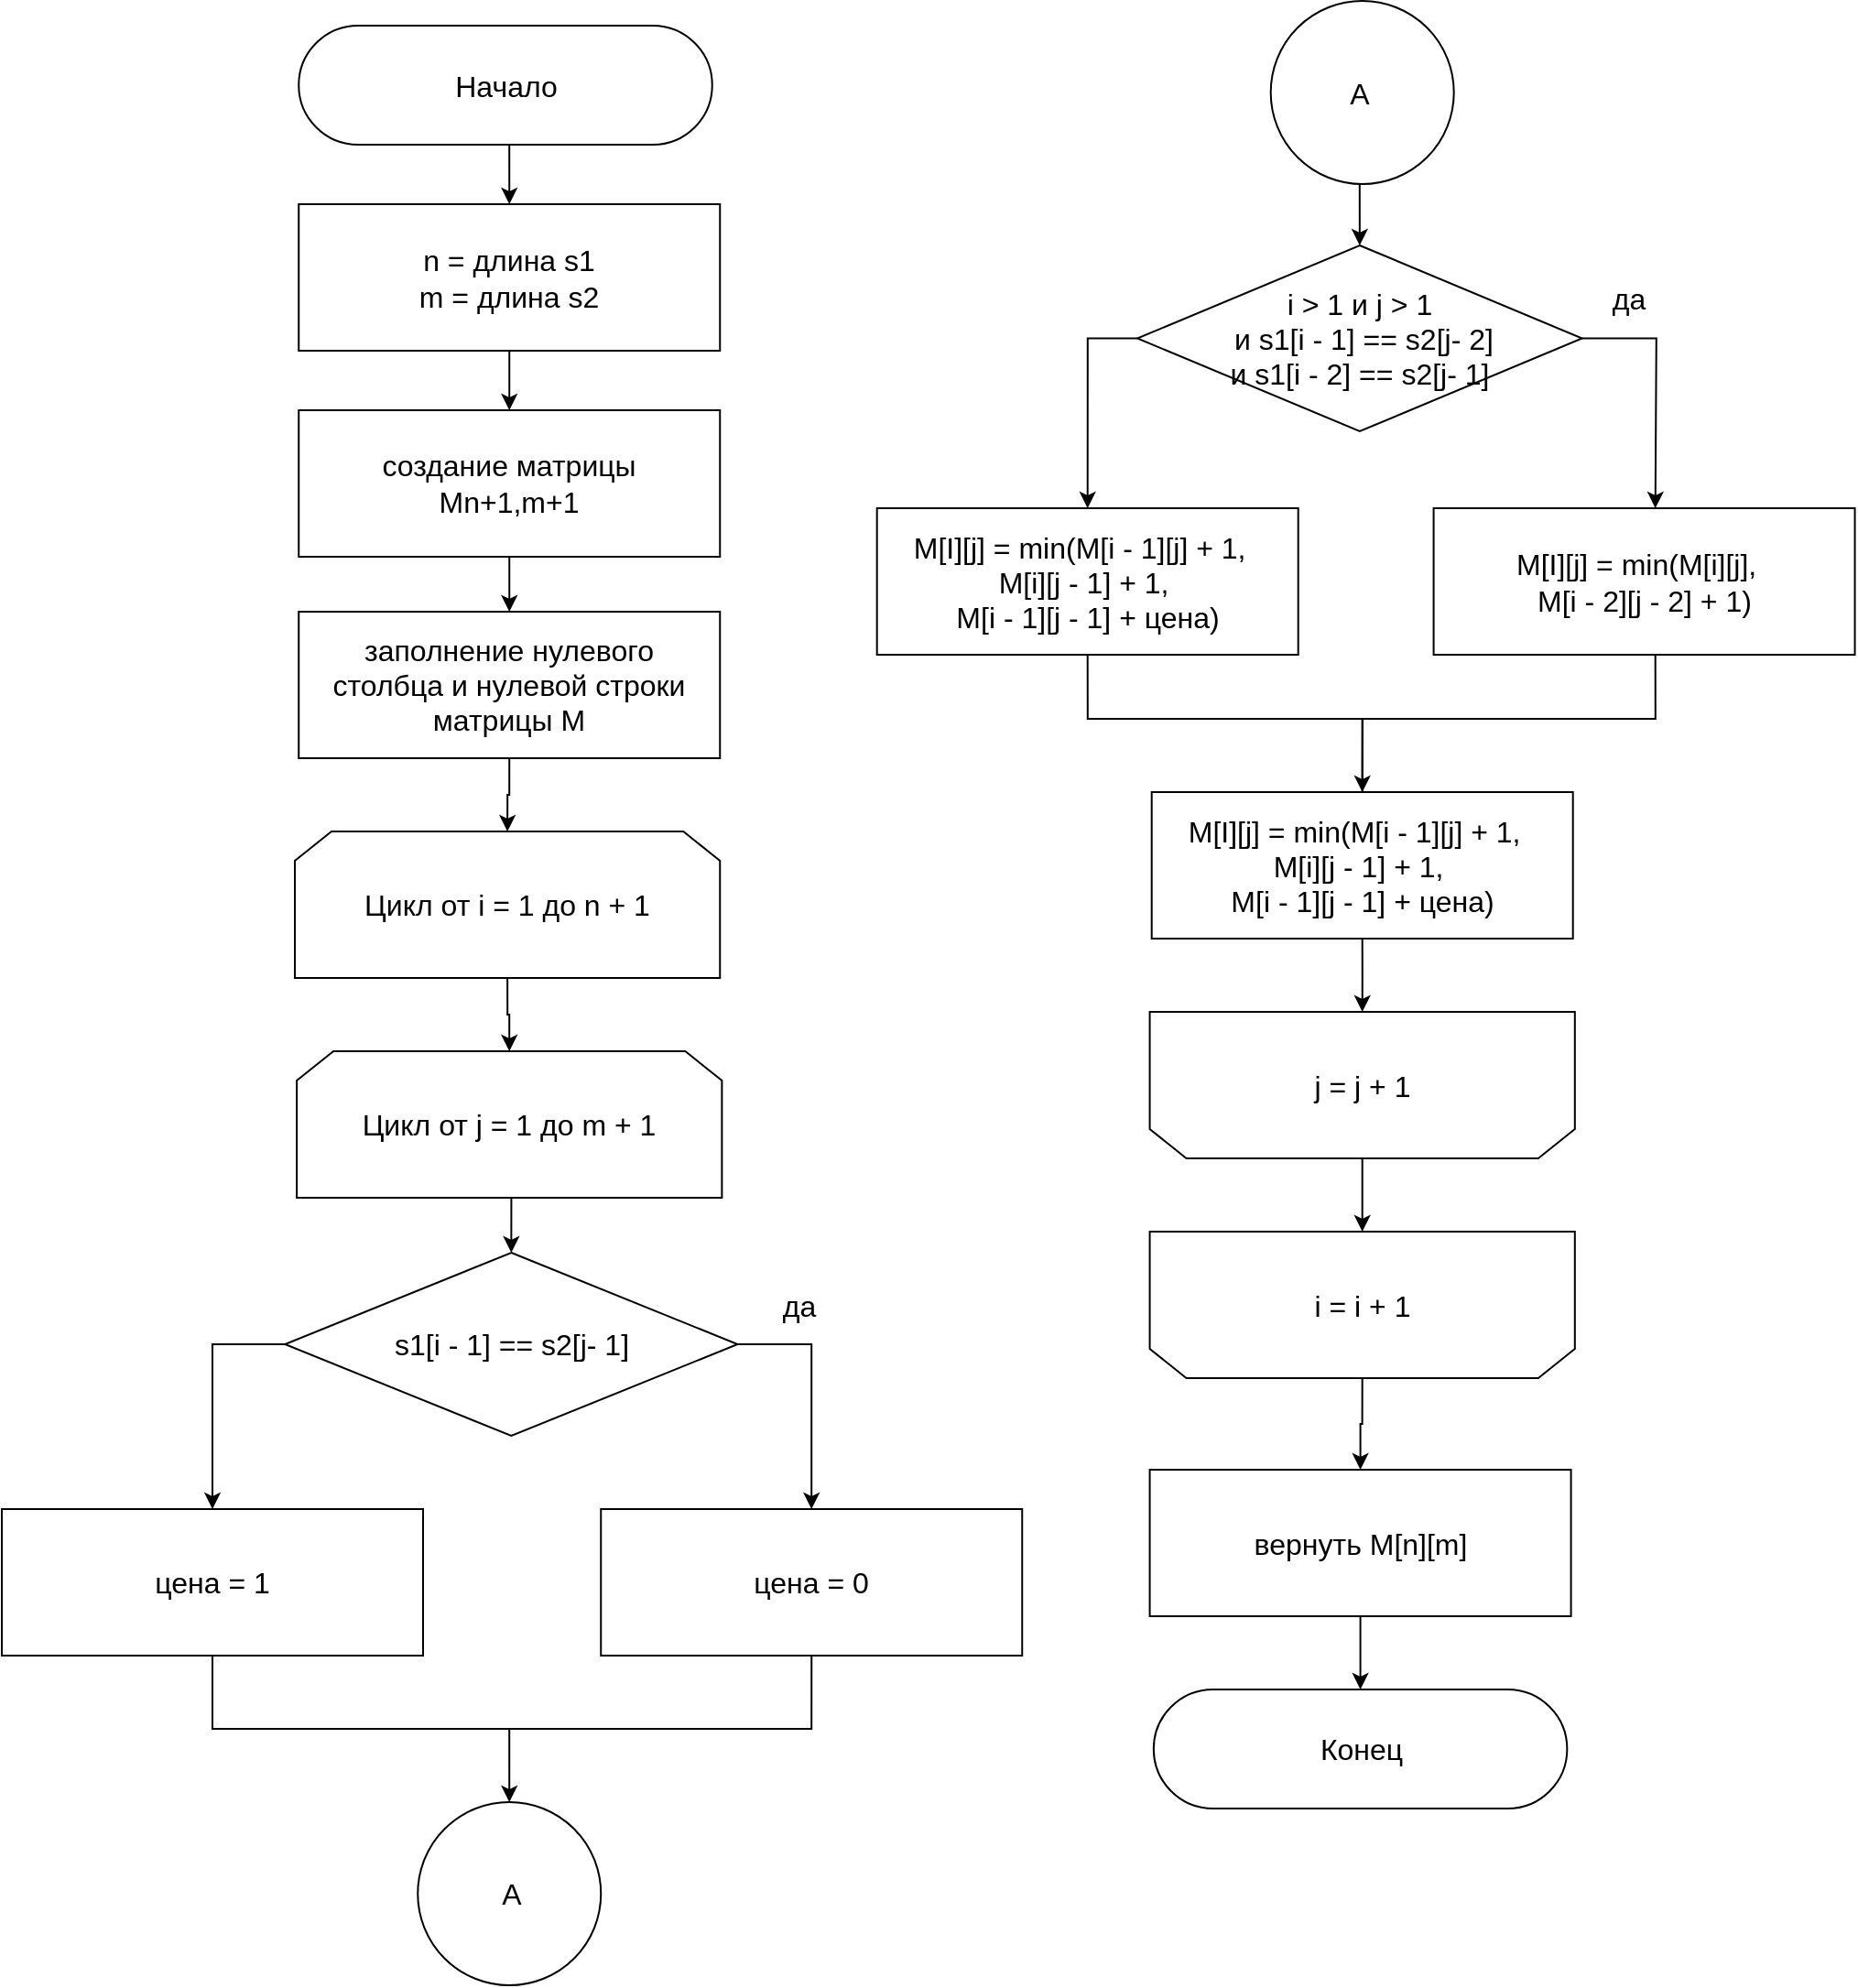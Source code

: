 <mxfile version="15.5.2" type="device"><diagram id="bXAGwyTh4HHrkUHuoYeC" name="Page-1"><mxGraphModel dx="2792" dy="1363" grid="1" gridSize="10" guides="1" tooltips="1" connect="1" arrows="1" fold="1" page="1" pageScale="1" pageWidth="827" pageHeight="1169" math="0" shadow="0"><root><mxCell id="0"/><mxCell id="1" parent="0"/><mxCell id="3iD8HcFvQrMFQAPpoUaL-1" style="edgeStyle=orthogonalEdgeStyle;rounded=0;orthogonalLoop=1;jettySize=auto;html=1;exitX=0.5;exitY=0.5;exitDx=0;exitDy=32.5;exitPerimeter=0;entryX=0.5;entryY=0;entryDx=0;entryDy=0;fontSize=16;" edge="1" parent="1" source="3iD8HcFvQrMFQAPpoUaL-2" target="3iD8HcFvQrMFQAPpoUaL-4"><mxGeometry relative="1" as="geometry"/></mxCell><mxCell id="3iD8HcFvQrMFQAPpoUaL-2" value="&lt;font style=&quot;font-size: 16px&quot;&gt;Начало&lt;/font&gt;" style="html=1;dashed=0;whitespace=wrap;shape=mxgraph.dfd.start" vertex="1" parent="1"><mxGeometry x="42.12" y="30" width="225.75" height="65" as="geometry"/></mxCell><mxCell id="3iD8HcFvQrMFQAPpoUaL-3" style="edgeStyle=orthogonalEdgeStyle;rounded=0;orthogonalLoop=1;jettySize=auto;html=1;exitX=0.5;exitY=1;exitDx=0;exitDy=0;entryX=0.5;entryY=0;entryDx=0;entryDy=0;" edge="1" parent="1" source="3iD8HcFvQrMFQAPpoUaL-4" target="3iD8HcFvQrMFQAPpoUaL-6"><mxGeometry relative="1" as="geometry"/></mxCell><mxCell id="3iD8HcFvQrMFQAPpoUaL-4" value="&lt;font style=&quot;font-size: 16px&quot;&gt;n = длина s1&lt;br&gt;m = длина s2&lt;br&gt;&lt;/font&gt;" style="rounded=0;whiteSpace=wrap;html=1;shadow=0;glass=0;sketch=0;strokeWidth=1;gradientColor=none;" vertex="1" parent="1"><mxGeometry x="42.12" y="127.5" width="230" height="80" as="geometry"/></mxCell><mxCell id="3iD8HcFvQrMFQAPpoUaL-5" style="edgeStyle=orthogonalEdgeStyle;rounded=0;orthogonalLoop=1;jettySize=auto;html=1;exitX=0.5;exitY=1;exitDx=0;exitDy=0;entryX=0.5;entryY=0;entryDx=0;entryDy=0;" edge="1" parent="1" source="3iD8HcFvQrMFQAPpoUaL-6" target="3iD8HcFvQrMFQAPpoUaL-8"><mxGeometry relative="1" as="geometry"/></mxCell><mxCell id="3iD8HcFvQrMFQAPpoUaL-6" value="&lt;font style=&quot;font-size: 16px&quot;&gt;создание матрицы&lt;br&gt;Mn+1,m+1&lt;br&gt;&lt;/font&gt;" style="rounded=0;whiteSpace=wrap;html=1;shadow=0;glass=0;sketch=0;strokeWidth=1;gradientColor=none;" vertex="1" parent="1"><mxGeometry x="42.12" y="240" width="230" height="80" as="geometry"/></mxCell><mxCell id="3iD8HcFvQrMFQAPpoUaL-7" style="edgeStyle=orthogonalEdgeStyle;rounded=0;orthogonalLoop=1;jettySize=auto;html=1;exitX=0.5;exitY=1;exitDx=0;exitDy=0;entryX=0.5;entryY=0;entryDx=0;entryDy=0;" edge="1" parent="1" source="3iD8HcFvQrMFQAPpoUaL-8" target="3iD8HcFvQrMFQAPpoUaL-10"><mxGeometry relative="1" as="geometry"/></mxCell><mxCell id="3iD8HcFvQrMFQAPpoUaL-8" value="&lt;font style=&quot;font-size: 16px&quot;&gt;заполнение нулевого &lt;br&gt;столбца и нулевой строки матрицы M&lt;br&gt;&lt;/font&gt;" style="rounded=0;whiteSpace=wrap;html=1;shadow=0;glass=0;sketch=0;strokeWidth=1;gradientColor=none;" vertex="1" parent="1"><mxGeometry x="42.12" y="350" width="230" height="80" as="geometry"/></mxCell><mxCell id="3iD8HcFvQrMFQAPpoUaL-9" style="edgeStyle=orthogonalEdgeStyle;rounded=0;orthogonalLoop=1;jettySize=auto;html=1;exitX=0.5;exitY=1;exitDx=0;exitDy=0;entryX=0.5;entryY=0;entryDx=0;entryDy=0;" edge="1" parent="1" source="3iD8HcFvQrMFQAPpoUaL-10" target="3iD8HcFvQrMFQAPpoUaL-12"><mxGeometry relative="1" as="geometry"/></mxCell><mxCell id="3iD8HcFvQrMFQAPpoUaL-10" value="&lt;font style=&quot;font-size: 16px&quot;&gt;Цикл от i = 1 до n + 1&lt;/font&gt;" style="shape=loopLimit;whiteSpace=wrap;html=1;strokeWidth=1;" vertex="1" parent="1"><mxGeometry x="40" y="470" width="232.12" height="80" as="geometry"/></mxCell><mxCell id="3iD8HcFvQrMFQAPpoUaL-42" style="edgeStyle=orthogonalEdgeStyle;rounded=0;orthogonalLoop=1;jettySize=auto;html=1;exitX=0.5;exitY=1;exitDx=0;exitDy=0;entryX=0.5;entryY=0;entryDx=0;entryDy=0;entryPerimeter=0;" edge="1" parent="1" source="3iD8HcFvQrMFQAPpoUaL-12" target="3iD8HcFvQrMFQAPpoUaL-37"><mxGeometry relative="1" as="geometry"/></mxCell><mxCell id="3iD8HcFvQrMFQAPpoUaL-12" value="&lt;font style=&quot;font-size: 16px&quot;&gt;Цикл от j = 1 до m + 1&lt;/font&gt;" style="shape=loopLimit;whiteSpace=wrap;html=1;strokeWidth=1;" vertex="1" parent="1"><mxGeometry x="41.06" y="590" width="232.12" height="80" as="geometry"/></mxCell><mxCell id="3iD8HcFvQrMFQAPpoUaL-13" style="edgeStyle=orthogonalEdgeStyle;rounded=0;orthogonalLoop=1;jettySize=auto;html=1;exitX=0;exitY=0.5;exitDx=0;exitDy=0;exitPerimeter=0;entryX=0.5;entryY=0;entryDx=0;entryDy=0;fontSize=16;" edge="1" parent="1" source="3iD8HcFvQrMFQAPpoUaL-15" target="3iD8HcFvQrMFQAPpoUaL-20"><mxGeometry relative="1" as="geometry"><mxPoint x="487.85" y="298.5" as="targetPoint"/><Array as="points"><mxPoint x="473" y="201"/></Array></mxGeometry></mxCell><mxCell id="3iD8HcFvQrMFQAPpoUaL-14" style="edgeStyle=orthogonalEdgeStyle;rounded=0;orthogonalLoop=1;jettySize=auto;html=1;exitX=1;exitY=0.5;exitDx=0;exitDy=0;exitPerimeter=0;fontSize=16;entryX=0.5;entryY=0;entryDx=0;entryDy=0;" edge="1" parent="1" source="3iD8HcFvQrMFQAPpoUaL-15"><mxGeometry relative="1" as="geometry"><mxPoint x="782.85" y="293.5" as="targetPoint"/></mxGeometry></mxCell><mxCell id="3iD8HcFvQrMFQAPpoUaL-15" value="&lt;font style=&quot;font-size: 16px&quot;&gt;i &amp;gt; 1 и j &amp;gt; 1&lt;br&gt;&amp;nbsp;и&amp;nbsp;s1[i - 1]&amp;nbsp;==&amp;nbsp;s2[j- 2]&lt;br&gt;и&amp;nbsp;s1[i - 2]&amp;nbsp;==&amp;nbsp;s2[j- 1]&lt;br&gt;&lt;/font&gt;" style="strokeWidth=1;html=1;shape=mxgraph.flowchart.decision;whiteSpace=wrap;rounded=1;shadow=0;glass=0;sketch=0;gradientColor=none;" vertex="1" parent="1"><mxGeometry x="500" y="150" width="242.85" height="101.5" as="geometry"/></mxCell><mxCell id="3iD8HcFvQrMFQAPpoUaL-16" value="да" style="text;html=1;align=center;verticalAlign=middle;resizable=0;points=[];autosize=1;strokeColor=none;fillColor=none;fontSize=16;" vertex="1" parent="1"><mxGeometry x="752.85" y="168.5" width="30" height="20" as="geometry"/></mxCell><mxCell id="3iD8HcFvQrMFQAPpoUaL-17" style="edgeStyle=orthogonalEdgeStyle;rounded=0;orthogonalLoop=1;jettySize=auto;html=1;exitX=0.5;exitY=1;exitDx=0;exitDy=0;entryX=0.5;entryY=1;entryDx=0;entryDy=0;" edge="1" parent="1" source="3iD8HcFvQrMFQAPpoUaL-18" target="3iD8HcFvQrMFQAPpoUaL-26"><mxGeometry relative="1" as="geometry"/></mxCell><mxCell id="3iD8HcFvQrMFQAPpoUaL-18" value="&lt;font style=&quot;font-size: 16px&quot;&gt;M[I][j] = min(M[i - 1][j]&amp;nbsp;+ 1, &amp;nbsp;&lt;br&gt;M[i][j - 1]&amp;nbsp;+ 1,&amp;nbsp;&lt;br&gt;M[i - 1][j - 1] + цена)&lt;br&gt;&lt;/font&gt;" style="rounded=0;whiteSpace=wrap;html=1;shadow=0;glass=0;sketch=0;strokeWidth=1;gradientColor=none;" vertex="1" parent="1"><mxGeometry x="507.85" y="448.5" width="230" height="80" as="geometry"/></mxCell><mxCell id="3iD8HcFvQrMFQAPpoUaL-19" style="edgeStyle=orthogonalEdgeStyle;rounded=0;orthogonalLoop=1;jettySize=auto;html=1;exitX=0.5;exitY=1;exitDx=0;exitDy=0;entryX=0.5;entryY=0;entryDx=0;entryDy=0;fontSize=16;endArrow=classic;endFill=1;" edge="1" parent="1" source="3iD8HcFvQrMFQAPpoUaL-20" target="3iD8HcFvQrMFQAPpoUaL-18"><mxGeometry relative="1" as="geometry"><Array as="points"><mxPoint x="472.85" y="408.5"/><mxPoint x="622.85" y="408.5"/></Array></mxGeometry></mxCell><mxCell id="3iD8HcFvQrMFQAPpoUaL-20" value="&lt;font style=&quot;font-size: 16px&quot;&gt;M[I][j] = min(M[i - 1][j]&amp;nbsp;+ 1, &amp;nbsp;&lt;br&gt;M[i][j - 1]&amp;nbsp;+ 1,&amp;nbsp;&lt;br&gt;M[i - 1][j - 1] + цена)&lt;br&gt;&lt;/font&gt;" style="rounded=0;whiteSpace=wrap;html=1;shadow=0;glass=0;sketch=0;strokeWidth=1;gradientColor=none;" vertex="1" parent="1"><mxGeometry x="357.85" y="293.5" width="230" height="80" as="geometry"/></mxCell><mxCell id="3iD8HcFvQrMFQAPpoUaL-21" style="edgeStyle=orthogonalEdgeStyle;rounded=0;orthogonalLoop=1;jettySize=auto;html=1;exitX=0.5;exitY=1;exitDx=0;exitDy=0;entryX=0.5;entryY=0;entryDx=0;entryDy=0;fontSize=16;endArrow=none;endFill=0;" edge="1" parent="1" target="3iD8HcFvQrMFQAPpoUaL-18"><mxGeometry relative="1" as="geometry"><mxPoint x="782.85" y="373.5" as="sourcePoint"/><Array as="points"><mxPoint x="782.85" y="408.5"/><mxPoint x="622.85" y="408.5"/></Array></mxGeometry></mxCell><mxCell id="3iD8HcFvQrMFQAPpoUaL-22" value="&lt;font style=&quot;font-size: 16px&quot;&gt;M[I][j] = min(M[i][j], &amp;nbsp;&lt;br&gt;M[i - 2][j - 2]&amp;nbsp;+ 1)&lt;br&gt;&lt;/font&gt;" style="rounded=0;whiteSpace=wrap;html=1;shadow=0;glass=0;sketch=0;strokeWidth=1;gradientColor=none;" vertex="1" parent="1"><mxGeometry x="661.79" y="293.5" width="230" height="80" as="geometry"/></mxCell><mxCell id="3iD8HcFvQrMFQAPpoUaL-23" style="edgeStyle=orthogonalEdgeStyle;rounded=0;orthogonalLoop=1;jettySize=auto;html=1;exitX=0.5;exitY=0;exitDx=0;exitDy=0;entryX=0.5;entryY=0;entryDx=0;entryDy=0;" edge="1" parent="1" source="3iD8HcFvQrMFQAPpoUaL-24" target="3iD8HcFvQrMFQAPpoUaL-28"><mxGeometry relative="1" as="geometry"/></mxCell><mxCell id="3iD8HcFvQrMFQAPpoUaL-24" value="&lt;span style=&quot;font-size: 16px&quot;&gt;i = i + 1&lt;/span&gt;" style="shape=loopLimit;whiteSpace=wrap;html=1;strokeWidth=1;direction=west;" vertex="1" parent="1"><mxGeometry x="506.79" y="688.5" width="232.12" height="80" as="geometry"/></mxCell><mxCell id="3iD8HcFvQrMFQAPpoUaL-25" style="edgeStyle=orthogonalEdgeStyle;rounded=0;orthogonalLoop=1;jettySize=auto;html=1;exitX=0.5;exitY=0;exitDx=0;exitDy=0;entryX=0.5;entryY=1;entryDx=0;entryDy=0;" edge="1" parent="1" source="3iD8HcFvQrMFQAPpoUaL-26" target="3iD8HcFvQrMFQAPpoUaL-24"><mxGeometry relative="1" as="geometry"/></mxCell><mxCell id="3iD8HcFvQrMFQAPpoUaL-26" value="&lt;span style=&quot;font-size: 16px&quot;&gt;j = j + 1&lt;/span&gt;" style="shape=loopLimit;whiteSpace=wrap;html=1;strokeWidth=1;direction=west;" vertex="1" parent="1"><mxGeometry x="506.79" y="568.5" width="232.12" height="80" as="geometry"/></mxCell><mxCell id="3iD8HcFvQrMFQAPpoUaL-27" style="edgeStyle=orthogonalEdgeStyle;rounded=0;orthogonalLoop=1;jettySize=auto;html=1;exitX=0.5;exitY=1;exitDx=0;exitDy=0;" edge="1" parent="1" source="3iD8HcFvQrMFQAPpoUaL-28" target="3iD8HcFvQrMFQAPpoUaL-29"><mxGeometry relative="1" as="geometry"/></mxCell><mxCell id="3iD8HcFvQrMFQAPpoUaL-28" value="&lt;font style=&quot;font-size: 16px&quot;&gt;вернуть M[n][m]&lt;br&gt;&lt;/font&gt;" style="rounded=0;whiteSpace=wrap;html=1;shadow=0;glass=0;sketch=0;strokeWidth=1;gradientColor=none;" vertex="1" parent="1"><mxGeometry x="506.79" y="818.5" width="230" height="80" as="geometry"/></mxCell><mxCell id="3iD8HcFvQrMFQAPpoUaL-29" value="&lt;font size=&quot;3&quot;&gt;Конец&lt;/font&gt;" style="html=1;dashed=0;whitespace=wrap;shape=mxgraph.dfd.start" vertex="1" parent="1"><mxGeometry x="508.92" y="938.5" width="225.75" height="65" as="geometry"/></mxCell><mxCell id="3iD8HcFvQrMFQAPpoUaL-30" value="" style="ellipse;whiteSpace=wrap;html=1;aspect=fixed;" vertex="1" parent="1"><mxGeometry x="107.12" y="1000" width="100" height="100" as="geometry"/></mxCell><mxCell id="3iD8HcFvQrMFQAPpoUaL-31" value="&lt;font style=&quot;font-size: 16px&quot;&gt;A&lt;/font&gt;" style="text;html=1;align=center;verticalAlign=middle;resizable=0;points=[];autosize=1;strokeColor=none;fillColor=none;" vertex="1" parent="1"><mxGeometry x="143.18" y="1040" width="30" height="20" as="geometry"/></mxCell><mxCell id="3iD8HcFvQrMFQAPpoUaL-32" style="edgeStyle=orthogonalEdgeStyle;rounded=0;orthogonalLoop=1;jettySize=auto;html=1;exitX=0.5;exitY=1;exitDx=0;exitDy=0;entryX=0.5;entryY=0;entryDx=0;entryDy=0;entryPerimeter=0;fontSize=16;" edge="1" parent="1" source="3iD8HcFvQrMFQAPpoUaL-33" target="3iD8HcFvQrMFQAPpoUaL-15"><mxGeometry relative="1" as="geometry"/></mxCell><mxCell id="3iD8HcFvQrMFQAPpoUaL-33" value="" style="ellipse;whiteSpace=wrap;html=1;aspect=fixed;" vertex="1" parent="1"><mxGeometry x="572.85" y="16.5" width="100" height="100" as="geometry"/></mxCell><mxCell id="3iD8HcFvQrMFQAPpoUaL-34" value="&lt;font style=&quot;font-size: 16px&quot;&gt;A&lt;/font&gt;" style="text;html=1;align=center;verticalAlign=middle;resizable=0;points=[];autosize=1;strokeColor=none;fillColor=none;" vertex="1" parent="1"><mxGeometry x="605.85" y="56.5" width="30" height="20" as="geometry"/></mxCell><mxCell id="3iD8HcFvQrMFQAPpoUaL-35" style="edgeStyle=orthogonalEdgeStyle;rounded=0;orthogonalLoop=1;jettySize=auto;html=1;exitX=0;exitY=0.5;exitDx=0;exitDy=0;exitPerimeter=0;entryX=0.5;entryY=0;entryDx=0;entryDy=0;fontSize=16;" edge="1" parent="1" source="3iD8HcFvQrMFQAPpoUaL-37" target="3iD8HcFvQrMFQAPpoUaL-39"><mxGeometry relative="1" as="geometry"><mxPoint x="20.15" y="850" as="targetPoint"/><Array as="points"><mxPoint x="-5" y="750"/></Array></mxGeometry></mxCell><mxCell id="3iD8HcFvQrMFQAPpoUaL-43" style="edgeStyle=orthogonalEdgeStyle;rounded=0;orthogonalLoop=1;jettySize=auto;html=1;exitX=1;exitY=0.5;exitDx=0;exitDy=0;exitPerimeter=0;" edge="1" parent="1" source="3iD8HcFvQrMFQAPpoUaL-37" target="3iD8HcFvQrMFQAPpoUaL-40"><mxGeometry relative="1" as="geometry"/></mxCell><mxCell id="3iD8HcFvQrMFQAPpoUaL-37" value="&lt;font style=&quot;font-size: 16px&quot;&gt;s1[i - 1]&amp;nbsp;==&amp;nbsp;s2[j- 1]&lt;br&gt;&lt;/font&gt;" style="strokeWidth=1;html=1;shape=mxgraph.flowchart.decision;whiteSpace=wrap;rounded=1;shadow=0;glass=0;sketch=0;gradientColor=none;" vertex="1" parent="1"><mxGeometry x="34.62" y="700" width="247.12" height="100" as="geometry"/></mxCell><mxCell id="3iD8HcFvQrMFQAPpoUaL-38" value="да" style="text;html=1;align=center;verticalAlign=middle;resizable=0;points=[];autosize=1;strokeColor=none;fillColor=none;fontSize=16;" vertex="1" parent="1"><mxGeometry x="300.0" y="718.5" width="30" height="20" as="geometry"/></mxCell><mxCell id="3iD8HcFvQrMFQAPpoUaL-44" style="edgeStyle=orthogonalEdgeStyle;rounded=0;orthogonalLoop=1;jettySize=auto;html=1;exitX=0.5;exitY=1;exitDx=0;exitDy=0;" edge="1" parent="1" source="3iD8HcFvQrMFQAPpoUaL-39" target="3iD8HcFvQrMFQAPpoUaL-30"><mxGeometry relative="1" as="geometry"/></mxCell><mxCell id="3iD8HcFvQrMFQAPpoUaL-39" value="&lt;font style=&quot;font-size: 16px&quot;&gt;цена = 1&lt;br&gt;&lt;/font&gt;" style="rounded=0;whiteSpace=wrap;html=1;shadow=0;glass=0;sketch=0;strokeWidth=1;gradientColor=none;" vertex="1" parent="1"><mxGeometry x="-120" y="840" width="230" height="80" as="geometry"/></mxCell><mxCell id="3iD8HcFvQrMFQAPpoUaL-46" style="edgeStyle=orthogonalEdgeStyle;rounded=0;orthogonalLoop=1;jettySize=auto;html=1;exitX=0.5;exitY=1;exitDx=0;exitDy=0;endArrow=none;endFill=0;" edge="1" parent="1" source="3iD8HcFvQrMFQAPpoUaL-40"><mxGeometry relative="1" as="geometry"><mxPoint x="150" y="960" as="targetPoint"/><Array as="points"><mxPoint x="322" y="960"/><mxPoint x="160" y="960"/></Array></mxGeometry></mxCell><mxCell id="3iD8HcFvQrMFQAPpoUaL-40" value="&lt;font style=&quot;font-size: 16px&quot;&gt;цена = 0&lt;br&gt;&lt;/font&gt;" style="rounded=0;whiteSpace=wrap;html=1;shadow=0;glass=0;sketch=0;strokeWidth=1;gradientColor=none;" vertex="1" parent="1"><mxGeometry x="207.12" y="840" width="230" height="80" as="geometry"/></mxCell></root></mxGraphModel></diagram></mxfile>